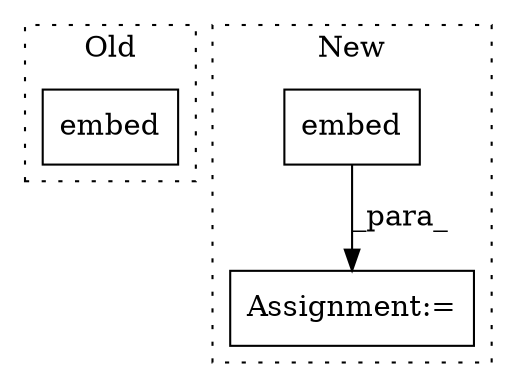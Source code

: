 digraph G {
subgraph cluster0 {
1 [label="embed" a="32" s="1515,1605" l="6,1" shape="box"];
label = "Old";
style="dotted";
}
subgraph cluster1 {
2 [label="embed" a="32" s="1099,1125" l="6,1" shape="box"];
3 [label="Assignment:=" a="7" s="1093" l="1" shape="box"];
label = "New";
style="dotted";
}
2 -> 3 [label="_para_"];
}